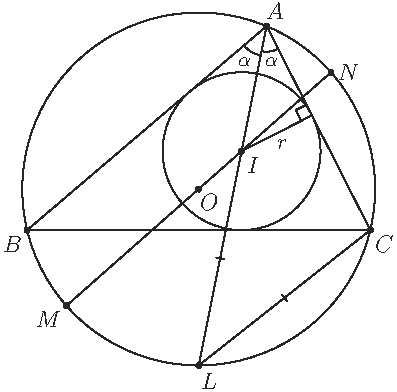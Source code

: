 import geometry;
size(7cm);


pen penColor = rgb("262625");

triangle t = triangleabc(4, 5.5, 6);

point A = t.C;
point B = t.A;
point C = t.B;


circle ic = incircle(t);
circle w = circle(t);

point I = ic.C;
point O = w.C;


point M = intersectionpoints(line(I, O), w)[0];
point _N = intersectionpoints(line(I, O), w)[1];

point L = intersectionpoints(line(A, I), w)[0];

point Ip = projection(line(A, C))*I;

//draw
draw(t, penColor);
draw(ic, penColor);
draw(w, penColor);

dot("$A$", A, N+E*0.5, fontsize(12) + penColor);
dot("$B$", B, SW, fontsize(12) + penColor);
dot("$C$", C, SE, fontsize(12) + penColor);


dot(Label("$I$"), I, SE, fontsize(12) + penColor);
dot(Label("$O$"), O, S*0.7+E*0.5, fontsize(12) + penColor);


dot(Label("$N$"), _N, fontsize(12) + penColor);
dot(Label("$M$"), M, SW, fontsize(12) + penColor);

dot(Label("$L$"), L, S+E*0.7, fontsize(12) + penColor);

draw(segment(M, _N), penColor);
draw(segment(A, I), penColor);
draw(segment(C, L), penColor, StickIntervalMarker(1, 1, 4, penColor));
draw(segment(I, L), penColor, StickIntervalMarker(1, 1, 4, penColor));


draw(Label("$r$", Relative(0.5)), segment(I, Ip), fontsize(11) + penColor);

markangle(Label("$\alpha$", fontsize(10) + penColor), I, A, C, penColor, n=1, radius=4.5mm);
markangle(Label("$\alpha$", fontsize(10) + penColor), B, A, I, penColor, n=1, radius=5.3mm);
markrightangle(I, Ip, A, 6, penColor);
